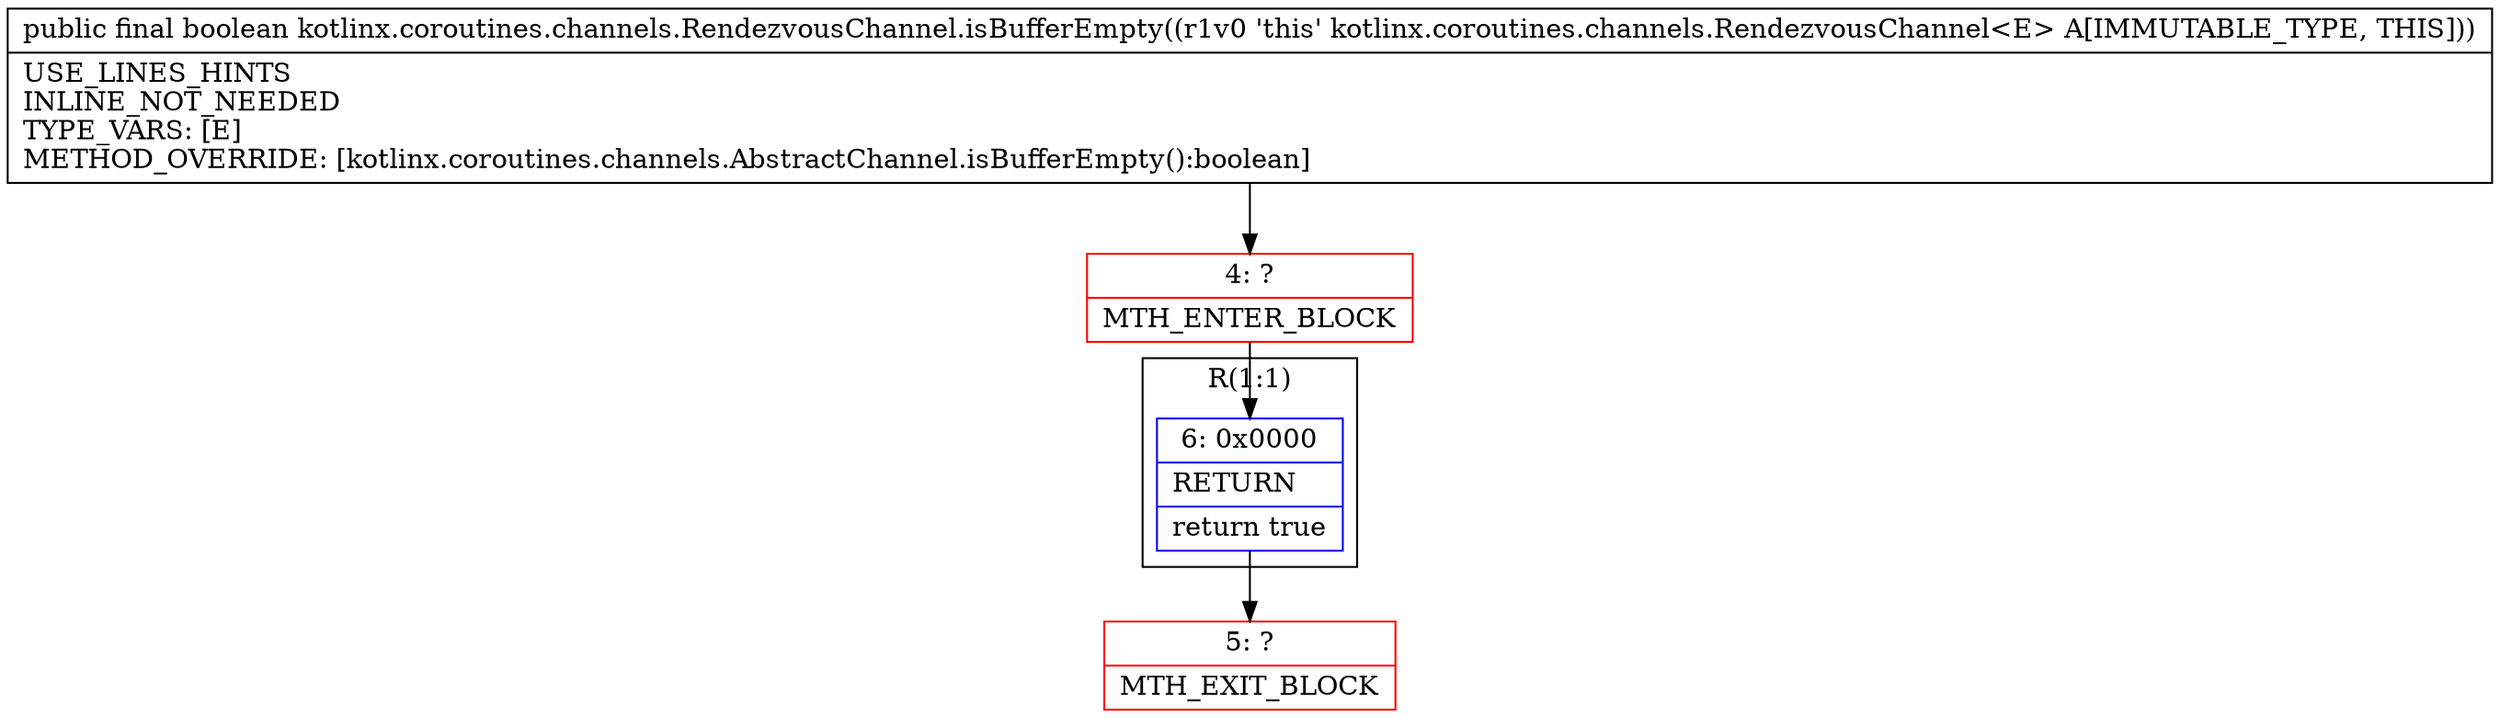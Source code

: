 digraph "CFG forkotlinx.coroutines.channels.RendezvousChannel.isBufferEmpty()Z" {
subgraph cluster_Region_1686494946 {
label = "R(1:1)";
node [shape=record,color=blue];
Node_6 [shape=record,label="{6\:\ 0x0000|RETURN\l|return true\l}"];
}
Node_4 [shape=record,color=red,label="{4\:\ ?|MTH_ENTER_BLOCK\l}"];
Node_5 [shape=record,color=red,label="{5\:\ ?|MTH_EXIT_BLOCK\l}"];
MethodNode[shape=record,label="{public final boolean kotlinx.coroutines.channels.RendezvousChannel.isBufferEmpty((r1v0 'this' kotlinx.coroutines.channels.RendezvousChannel\<E\> A[IMMUTABLE_TYPE, THIS]))  | USE_LINES_HINTS\lINLINE_NOT_NEEDED\lTYPE_VARS: [E]\lMETHOD_OVERRIDE: [kotlinx.coroutines.channels.AbstractChannel.isBufferEmpty():boolean]\l}"];
MethodNode -> Node_4;Node_6 -> Node_5;
Node_4 -> Node_6;
}

